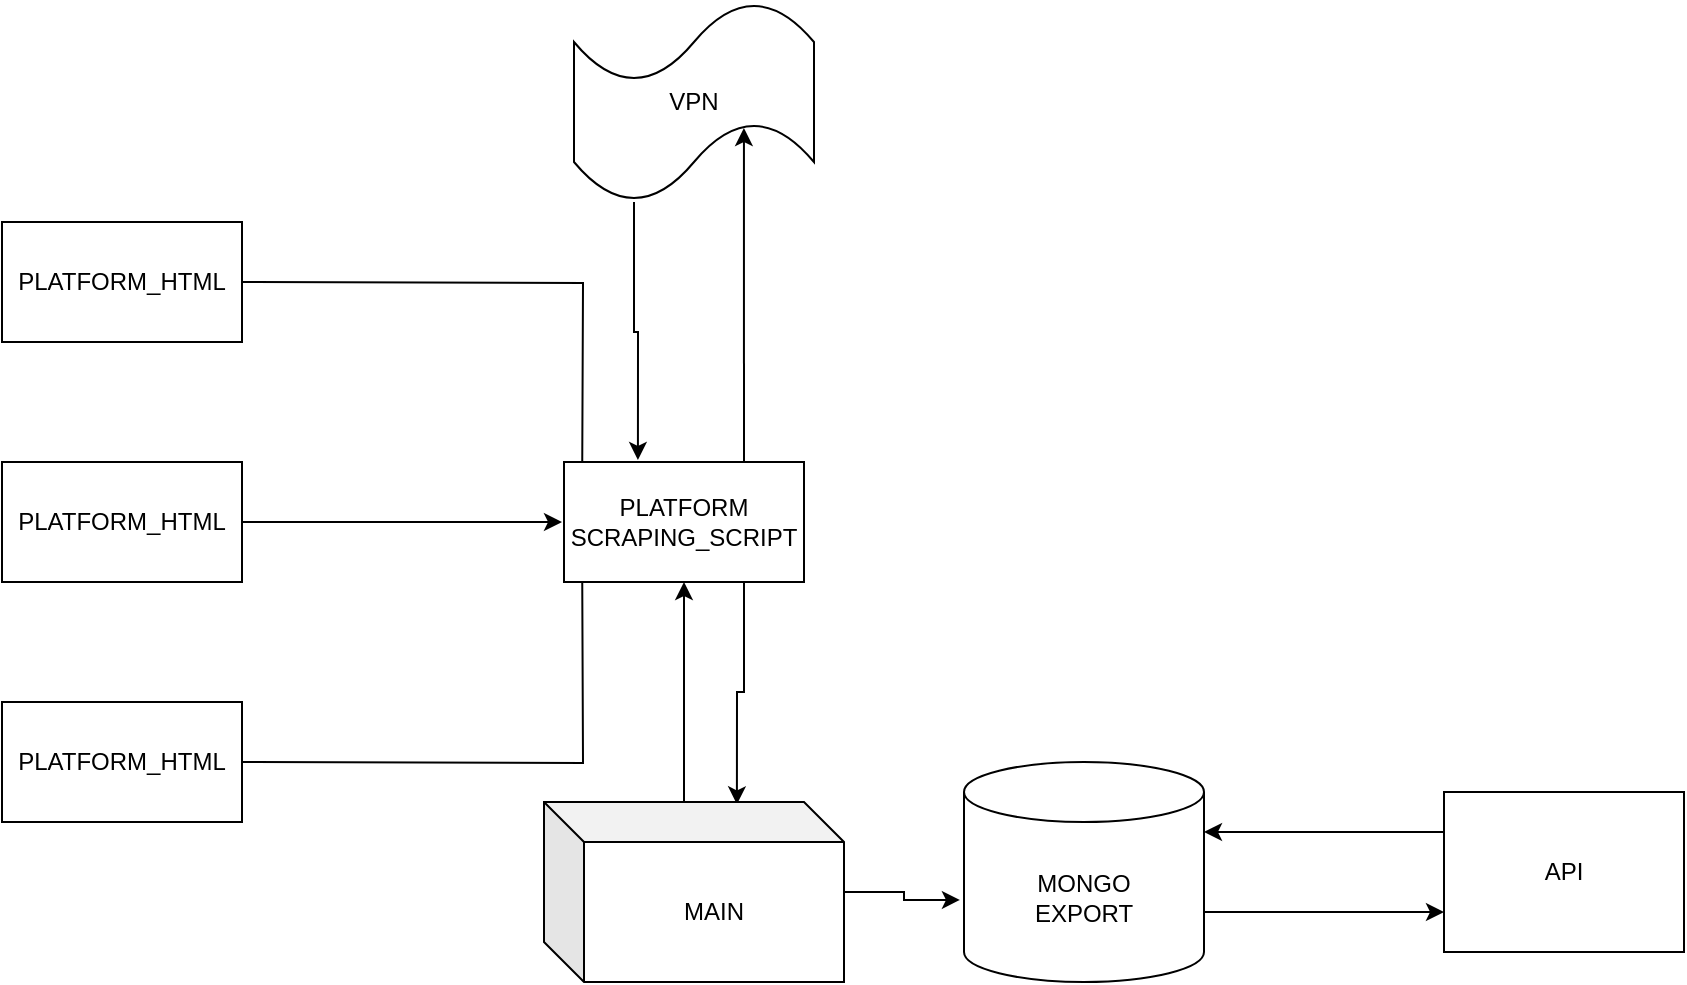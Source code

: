 <mxfile version="15.4.1" type="github"><diagram id="Mwru6SLlAZj1pdQaNcO-" name="Page-1"><mxGraphModel dx="1027" dy="1690" grid="1" gridSize="10" guides="1" tooltips="1" connect="1" arrows="1" fold="1" page="1" pageScale="1" pageWidth="827" pageHeight="1169" math="0" shadow="0"><root><mxCell id="0"/><mxCell id="1" parent="0"/><mxCell id="jxOVJOMrd3l1sjn1sXt3-3" value="PLATFORM_HTML" style="rounded=0;whiteSpace=wrap;html=1;" vertex="1" parent="1"><mxGeometry x="269" y="70" width="120" height="60" as="geometry"/></mxCell><mxCell id="jxOVJOMrd3l1sjn1sXt3-42" style="edgeStyle=orthogonalEdgeStyle;rounded=0;orthogonalLoop=1;jettySize=auto;html=1;" edge="1" parent="1" source="jxOVJOMrd3l1sjn1sXt3-5"><mxGeometry relative="1" as="geometry"><mxPoint x="610" y="130" as="targetPoint"/></mxGeometry></mxCell><mxCell id="jxOVJOMrd3l1sjn1sXt3-5" value="MAIN" style="rounded=1;whiteSpace=wrap;html=1;" vertex="1" parent="1"><mxGeometry x="550" y="250" width="120" height="60" as="geometry"/></mxCell><mxCell id="jxOVJOMrd3l1sjn1sXt3-23" style="edgeStyle=orthogonalEdgeStyle;rounded=0;orthogonalLoop=1;jettySize=auto;html=1;" edge="1" parent="1"><mxGeometry relative="1" as="geometry"><mxPoint x="549" y="100" as="targetPoint"/><mxPoint x="389" y="100" as="sourcePoint"/></mxGeometry></mxCell><mxCell id="jxOVJOMrd3l1sjn1sXt3-26" value="PLATFORM_HTML" style="rounded=0;whiteSpace=wrap;html=1;" vertex="1" parent="1"><mxGeometry x="269" y="-50" width="120" height="60" as="geometry"/></mxCell><mxCell id="jxOVJOMrd3l1sjn1sXt3-32" style="edgeStyle=orthogonalEdgeStyle;rounded=0;orthogonalLoop=1;jettySize=auto;html=1;entryX=0;entryY=0.5;entryDx=0;entryDy=0;" edge="1" parent="1"><mxGeometry relative="1" as="geometry"><mxPoint x="389" y="-20" as="sourcePoint"/><mxPoint x="559" y="100" as="targetPoint"/></mxGeometry></mxCell><mxCell id="jxOVJOMrd3l1sjn1sXt3-29" value="PLATFORM_HTML" style="rounded=0;whiteSpace=wrap;html=1;" vertex="1" parent="1"><mxGeometry x="269" y="190" width="120" height="60" as="geometry"/></mxCell><mxCell id="jxOVJOMrd3l1sjn1sXt3-31" style="edgeStyle=orthogonalEdgeStyle;rounded=0;orthogonalLoop=1;jettySize=auto;html=1;entryX=0;entryY=0.5;entryDx=0;entryDy=0;" edge="1" parent="1"><mxGeometry relative="1" as="geometry"><mxPoint x="389" y="220" as="sourcePoint"/><mxPoint x="559" y="100" as="targetPoint"/></mxGeometry></mxCell><mxCell id="jxOVJOMrd3l1sjn1sXt3-38" style="edgeStyle=orthogonalEdgeStyle;rounded=0;orthogonalLoop=1;jettySize=auto;html=1;exitX=1;exitY=0;exitDx=0;exitDy=75;exitPerimeter=0;entryX=0;entryY=0.75;entryDx=0;entryDy=0;" edge="1" parent="1" source="jxOVJOMrd3l1sjn1sXt3-35" target="jxOVJOMrd3l1sjn1sXt3-36"><mxGeometry relative="1" as="geometry"/></mxCell><mxCell id="jxOVJOMrd3l1sjn1sXt3-35" value="&lt;div&gt;MONGO&lt;/div&gt;&lt;div&gt;EXPORT&lt;br&gt;&lt;/div&gt;" style="shape=cylinder3;whiteSpace=wrap;html=1;boundedLbl=1;backgroundOutline=1;size=15;" vertex="1" parent="1"><mxGeometry x="750" y="220" width="120" height="110" as="geometry"/></mxCell><mxCell id="jxOVJOMrd3l1sjn1sXt3-37" style="edgeStyle=orthogonalEdgeStyle;rounded=0;orthogonalLoop=1;jettySize=auto;html=1;exitX=0;exitY=0.25;exitDx=0;exitDy=0;entryX=1;entryY=0;entryDx=0;entryDy=35;entryPerimeter=0;" edge="1" parent="1" source="jxOVJOMrd3l1sjn1sXt3-36" target="jxOVJOMrd3l1sjn1sXt3-35"><mxGeometry relative="1" as="geometry"/></mxCell><mxCell id="jxOVJOMrd3l1sjn1sXt3-36" value="API" style="rounded=0;whiteSpace=wrap;html=1;" vertex="1" parent="1"><mxGeometry x="990" y="235" width="120" height="80" as="geometry"/></mxCell><mxCell id="jxOVJOMrd3l1sjn1sXt3-46" style="edgeStyle=orthogonalEdgeStyle;rounded=0;orthogonalLoop=1;jettySize=auto;html=1;exitX=0.75;exitY=1;exitDx=0;exitDy=0;entryX=0.643;entryY=0.013;entryDx=0;entryDy=0;entryPerimeter=0;" edge="1" parent="1" source="jxOVJOMrd3l1sjn1sXt3-44" target="jxOVJOMrd3l1sjn1sXt3-45"><mxGeometry relative="1" as="geometry"/></mxCell><mxCell id="jxOVJOMrd3l1sjn1sXt3-50" style="edgeStyle=orthogonalEdgeStyle;rounded=0;orthogonalLoop=1;jettySize=auto;html=1;exitX=0.75;exitY=0;exitDx=0;exitDy=0;entryX=0.708;entryY=0.63;entryDx=0;entryDy=0;entryPerimeter=0;" edge="1" parent="1" source="jxOVJOMrd3l1sjn1sXt3-44" target="jxOVJOMrd3l1sjn1sXt3-48"><mxGeometry relative="1" as="geometry"/></mxCell><mxCell id="jxOVJOMrd3l1sjn1sXt3-44" value="&lt;div&gt;PLATFORM&lt;/div&gt;&lt;div&gt;SCRAPING_SCRIPT&lt;br&gt;&lt;/div&gt;" style="rounded=0;whiteSpace=wrap;html=1;" vertex="1" parent="1"><mxGeometry x="550" y="70" width="120" height="60" as="geometry"/></mxCell><mxCell id="jxOVJOMrd3l1sjn1sXt3-47" style="edgeStyle=orthogonalEdgeStyle;rounded=0;orthogonalLoop=1;jettySize=auto;html=1;entryX=-0.017;entryY=0.627;entryDx=0;entryDy=0;entryPerimeter=0;" edge="1" parent="1" source="jxOVJOMrd3l1sjn1sXt3-45" target="jxOVJOMrd3l1sjn1sXt3-35"><mxGeometry relative="1" as="geometry"/></mxCell><mxCell id="jxOVJOMrd3l1sjn1sXt3-45" value="&lt;div&gt;MAIN&lt;/div&gt;" style="shape=cube;whiteSpace=wrap;html=1;boundedLbl=1;backgroundOutline=1;darkOpacity=0.05;darkOpacity2=0.1;" vertex="1" parent="1"><mxGeometry x="540" y="240" width="150" height="90" as="geometry"/></mxCell><mxCell id="jxOVJOMrd3l1sjn1sXt3-49" style="edgeStyle=orthogonalEdgeStyle;rounded=0;orthogonalLoop=1;jettySize=auto;html=1;exitX=0.25;exitY=1;exitDx=0;exitDy=0;exitPerimeter=0;entryX=0.308;entryY=-0.017;entryDx=0;entryDy=0;entryPerimeter=0;" edge="1" parent="1" source="jxOVJOMrd3l1sjn1sXt3-48" target="jxOVJOMrd3l1sjn1sXt3-44"><mxGeometry relative="1" as="geometry"/></mxCell><mxCell id="jxOVJOMrd3l1sjn1sXt3-48" value="VPN" style="shape=tape;whiteSpace=wrap;html=1;" vertex="1" parent="1"><mxGeometry x="555" y="-160" width="120" height="100" as="geometry"/></mxCell></root></mxGraphModel></diagram></mxfile>